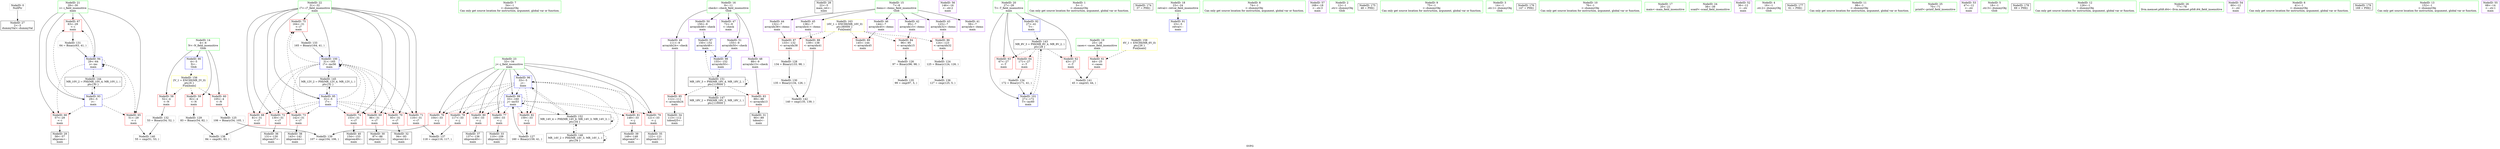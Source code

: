 digraph "SVFG" {
	label="SVFG";

	Node0x561632f11190 [shape=record,color=grey,label="{NodeID: 0\nNullPtr}"];
	Node0x561632f11190 -> Node0x561632f27310[style=solid];
	Node0x561632f2b5e0 [shape=record,color=blue,label="{NodeID: 90\n4\<--5\nN\<--\nGlob }"];
	Node0x561632f2b5e0 -> Node0x561632f38200[style=dashed];
	Node0x561632f10050 [shape=record,color=green,label="{NodeID: 7\n54\<--1\n\<--dummyObj\nCan only get source location for instruction, argument, global var or function.}"];
	Node0x561632f28470 [shape=record,color=blue,label="{NodeID: 97\n150\<--152\narrayidx48\<--\nmain\n}"];
	Node0x561632f28470 -> Node0x561632f28540[style=dashed];
	Node0x561632f26e30 [shape=record,color=green,label="{NodeID: 14\n4\<--6\nN\<--N_field_insensitive\nGlob }"];
	Node0x561632f26e30 -> Node0x561632f29be0[style=solid];
	Node0x561632f26e30 -> Node0x561632f29cb0[style=solid];
	Node0x561632f26e30 -> Node0x561632f29d80[style=solid];
	Node0x561632f26e30 -> Node0x561632f2b5e0[style=solid];
	Node0x561632f10d20 [shape=record,color=green,label="{NodeID: 21\n29\<--30\ni\<--i_field_insensitive\nmain\n}"];
	Node0x561632f10d20 -> Node0x561632f2a190[style=solid];
	Node0x561632f10d20 -> Node0x561632f2a260[style=solid];
	Node0x561632f10d20 -> Node0x561632f2a330[style=solid];
	Node0x561632f10d20 -> Node0x561632f2b850[style=solid];
	Node0x561632f10d20 -> Node0x561632f2b920[style=solid];
	Node0x561632f273a0 [shape=record,color=black,label="{NodeID: 28\n22\<--5\nmain_ret\<--\nmain\n}"];
	Node0x561632f27910 [shape=record,color=black,label="{NodeID: 35\n122\<--121\nidxprom31\<--\nmain\n}"];
	Node0x561632f28dc0 [shape=record,color=grey,label="{NodeID: 125\n106 = Binary(54, 105, )\n}"];
	Node0x561632f28dc0 -> Node0x561632f2f670[style=solid];
	Node0x561632f27ec0 [shape=record,color=purple,label="{NodeID: 42\n95\<--7\narrayidx15\<--items\nmain\n}"];
	Node0x561632f27ec0 -> Node0x561632f2b100[style=solid];
	Node0x561632f2ebf0 [shape=record,color=grey,label="{NodeID: 132\n53 = Binary(54, 52, )\n}"];
	Node0x561632f2ebf0 -> Node0x561632f2f7f0[style=solid];
	Node0x561632f29490 [shape=record,color=purple,label="{NodeID: 49\n111\<--9\narrayidx24\<--check\nmain\n}"];
	Node0x561632f29490 -> Node0x561632f2b1d0[style=solid];
	Node0x561632f2f670 [shape=record,color=grey,label="{NodeID: 139\n107 = cmp(104, 106, )\n}"];
	Node0x561632f29a40 [shape=record,color=purple,label="{NodeID: 56\n146\<--16\n\<--.str.2\nmain\n}"];
	Node0x561632f35000 [shape=record,color=black,label="{NodeID: 146\nMR_14V_2 = PHI(MR_14V_3, MR_14V_1, )\npts\{34 \}\n}"];
	Node0x561632f35000 -> Node0x561632f283a0[style=dashed];
	Node0x561632f35000 -> Node0x561632f35000[style=dashed];
	Node0x561632f35000 -> Node0x561632f36e00[style=dashed];
	Node0x561632f29ff0 [shape=record,color=red,label="{NodeID: 63\n67\<--27\n\<--T\nmain\n}"];
	Node0x561632f2a5a0 [shape=record,color=red,label="{NodeID: 70\n93\<--31\n\<--i7\nmain\n}"];
	Node0x561632f2a5a0 -> Node0x561632f276a0[style=solid];
	Node0x561632f2ab50 [shape=record,color=red,label="{NodeID: 77\n109\<--33\n\<--j\nmain\n}"];
	Node0x561632f2ab50 -> Node0x561632f27770[style=solid];
	Node0x561632f2b100 [shape=record,color=red,label="{NodeID: 84\n96\<--95\n\<--arrayidx15\nmain\n}"];
	Node0x561632f2b100 -> Node0x561632f28f40[style=solid];
	Node0x561632f104a0 [shape=record,color=green,label="{NodeID: 1\n5\<--1\n\<--dummyObj\nCan only get source location for instruction, argument, global var or function.}"];
	Node0x561632f40420 [shape=record,color=black,label="{NodeID: 174\n37 = PHI()\n}"];
	Node0x561632f2b6b0 [shape=record,color=blue,label="{NodeID: 91\n23\<--5\nretval\<--\nmain\n}"];
	Node0x561632f100e0 [shape=record,color=green,label="{NodeID: 8\n74\<--1\n\<--dummyObj\nCan only get source location for instruction, argument, global var or function.}"];
	Node0x561632f28540 [shape=record,color=blue,label="{NodeID: 98\n155\<--152\narrayidx50\<--\nmain\n}"];
	Node0x561632f28540 -> Node0x561632f36900[style=dashed];
	Node0x561632f11c20 [shape=record,color=green,label="{NodeID: 15\n7\<--8\nitems\<--items_field_insensitive\nGlob }"];
	Node0x561632f11c20 -> Node0x561632f27df0[style=solid];
	Node0x561632f11c20 -> Node0x561632f27ec0[style=solid];
	Node0x561632f11c20 -> Node0x561632f27f90[style=solid];
	Node0x561632f11c20 -> Node0x561632f28060[style=solid];
	Node0x561632f11c20 -> Node0x561632f28130[style=solid];
	Node0x561632f11c20 -> Node0x561632f28200[style=solid];
	Node0x561632f11740 [shape=record,color=green,label="{NodeID: 22\n31\<--32\ni7\<--i7_field_insensitive\nmain\n}"];
	Node0x561632f11740 -> Node0x561632f2a400[style=solid];
	Node0x561632f11740 -> Node0x561632f2a4d0[style=solid];
	Node0x561632f11740 -> Node0x561632f2a5a0[style=solid];
	Node0x561632f11740 -> Node0x561632f2a670[style=solid];
	Node0x561632f11740 -> Node0x561632f2a740[style=solid];
	Node0x561632f11740 -> Node0x561632f2a810[style=solid];
	Node0x561632f11740 -> Node0x561632f2a8e0[style=solid];
	Node0x561632f11740 -> Node0x561632f2a9b0[style=solid];
	Node0x561632f11740 -> Node0x561632f2b9f0[style=solid];
	Node0x561632f11740 -> Node0x561632f286e0[style=solid];
	Node0x561632f27430 [shape=record,color=black,label="{NodeID: 29\n58\<--57\nidxprom\<--\nmain\n}"];
	Node0x561632f279e0 [shape=record,color=black,label="{NodeID: 36\n131\<--130\nidxprom37\<--\nmain\n}"];
	Node0x561632f28f40 [shape=record,color=grey,label="{NodeID: 126\n97 = Binary(96, 98, )\n}"];
	Node0x561632f28f40 -> Node0x561632f2f070[style=solid];
	Node0x561632f27f90 [shape=record,color=purple,label="{NodeID: 43\n123\<--7\narrayidx32\<--items\nmain\n}"];
	Node0x561632f27f90 -> Node0x561632f2b2a0[style=solid];
	Node0x561632f2ed70 [shape=record,color=grey,label="{NodeID: 133\n165 = Binary(164, 41, )\n}"];
	Node0x561632f2ed70 -> Node0x561632f286e0[style=solid];
	Node0x561632f29560 [shape=record,color=purple,label="{NodeID: 50\n150\<--9\narrayidx48\<--check\nmain\n}"];
	Node0x561632f29560 -> Node0x561632f28470[style=solid];
	Node0x561632f2f7f0 [shape=record,color=grey,label="{NodeID: 140\n55 = cmp(51, 53, )\n}"];
	Node0x561632f29b10 [shape=record,color=purple,label="{NodeID: 57\n168\<--18\n\<--.str.3\nmain\n}"];
	Node0x561632f35500 [shape=record,color=black,label="{NodeID: 147\nMR_18V_2 = PHI(MR_18V_3, MR_18V_1, )\npts\{110000 \}\n}"];
	Node0x561632f35500 -> Node0x561632f36900[style=dashed];
	Node0x561632f2a0c0 [shape=record,color=red,label="{NodeID: 64\n171\<--27\n\<--T\nmain\n}"];
	Node0x561632f2a0c0 -> Node0x561632f2eef0[style=solid];
	Node0x561632f2a670 [shape=record,color=red,label="{NodeID: 71\n116\<--31\n\<--i7\nmain\n}"];
	Node0x561632f2a670 -> Node0x561632f2f370[style=solid];
	Node0x561632f2ac20 [shape=record,color=red,label="{NodeID: 78\n117\<--33\n\<--j\nmain\n}"];
	Node0x561632f2ac20 -> Node0x561632f2f370[style=solid];
	Node0x561632f2b1d0 [shape=record,color=red,label="{NodeID: 85\n112\<--111\n\<--arrayidx24\nmain\n}"];
	Node0x561632f2b1d0 -> Node0x561632f27840[style=solid];
	Node0x561632f0ff00 [shape=record,color=green,label="{NodeID: 2\n12\<--1\n.str\<--dummyObj\nGlob }"];
	Node0x561632f40520 [shape=record,color=black,label="{NodeID: 175\n48 = PHI()\n}"];
	Node0x561632f2b780 [shape=record,color=blue,label="{NodeID: 92\n27\<--41\nT\<--\nmain\n}"];
	Node0x561632f2b780 -> Node0x561632f34100[style=dashed];
	Node0x561632f10290 [shape=record,color=green,label="{NodeID: 9\n75\<--1\n\<--dummyObj\nCan only get source location for instruction, argument, global var or function.}"];
	Node0x561632f28610 [shape=record,color=blue,label="{NodeID: 99\n33\<--160\nj\<--inc53\nmain\n}"];
	Node0x561632f28610 -> Node0x561632f2aa80[style=dashed];
	Node0x561632f28610 -> Node0x561632f2ab50[style=dashed];
	Node0x561632f28610 -> Node0x561632f2ac20[style=dashed];
	Node0x561632f28610 -> Node0x561632f2acf0[style=dashed];
	Node0x561632f28610 -> Node0x561632f2adc0[style=dashed];
	Node0x561632f28610 -> Node0x561632f2ae90[style=dashed];
	Node0x561632f28610 -> Node0x561632f2af60[style=dashed];
	Node0x561632f28610 -> Node0x561632f28610[style=dashed];
	Node0x561632f28610 -> Node0x561632f36e00[style=dashed];
	Node0x561632f11ce0 [shape=record,color=green,label="{NodeID: 16\n9\<--11\ncheck\<--check_field_insensitive\nGlob }"];
	Node0x561632f11ce0 -> Node0x561632f282d0[style=solid];
	Node0x561632f11ce0 -> Node0x561632f293c0[style=solid];
	Node0x561632f11ce0 -> Node0x561632f29490[style=solid];
	Node0x561632f11ce0 -> Node0x561632f29560[style=solid];
	Node0x561632f11ce0 -> Node0x561632f29630[style=solid];
	Node0x561632f11810 [shape=record,color=green,label="{NodeID: 23\n33\<--34\nj\<--j_field_insensitive\nmain\n}"];
	Node0x561632f11810 -> Node0x561632f2aa80[style=solid];
	Node0x561632f11810 -> Node0x561632f2ab50[style=solid];
	Node0x561632f11810 -> Node0x561632f2ac20[style=solid];
	Node0x561632f11810 -> Node0x561632f2acf0[style=solid];
	Node0x561632f11810 -> Node0x561632f2adc0[style=solid];
	Node0x561632f11810 -> Node0x561632f2ae90[style=solid];
	Node0x561632f11810 -> Node0x561632f2af60[style=solid];
	Node0x561632f11810 -> Node0x561632f283a0[style=solid];
	Node0x561632f11810 -> Node0x561632f28610[style=solid];
	Node0x561632f27500 [shape=record,color=black,label="{NodeID: 30\n87\<--86\nidxprom12\<--\nmain\n}"];
	Node0x561632f27ab0 [shape=record,color=black,label="{NodeID: 37\n137\<--136\nidxprom40\<--\nmain\n}"];
	Node0x561632f290c0 [shape=record,color=grey,label="{NodeID: 127\n160 = Binary(159, 41, )\n}"];
	Node0x561632f290c0 -> Node0x561632f28610[style=solid];
	Node0x561632f28060 [shape=record,color=purple,label="{NodeID: 44\n132\<--7\narrayidx38\<--items\nmain\n}"];
	Node0x561632f28060 -> Node0x561632f2b370[style=solid];
	Node0x561632f2eef0 [shape=record,color=grey,label="{NodeID: 134\n172 = Binary(171, 41, )\n}"];
	Node0x561632f2eef0 -> Node0x561632f287b0[style=solid];
	Node0x561632f29630 [shape=record,color=purple,label="{NodeID: 51\n155\<--9\narrayidx50\<--check\nmain\n}"];
	Node0x561632f29630 -> Node0x561632f28540[style=solid];
	Node0x561632f2f970 [shape=record,color=grey,label="{NodeID: 141\n45 = cmp(43, 44, )\n}"];
	Node0x561632f29be0 [shape=record,color=red,label="{NodeID: 58\n52\<--4\n\<--N\nmain\n}"];
	Node0x561632f29be0 -> Node0x561632f2ebf0[style=solid];
	Node0x561632f2a190 [shape=record,color=red,label="{NodeID: 65\n51\<--29\n\<--i\nmain\n}"];
	Node0x561632f2a190 -> Node0x561632f2f7f0[style=solid];
	Node0x561632f2a740 [shape=record,color=red,label="{NodeID: 72\n130\<--31\n\<--i7\nmain\n}"];
	Node0x561632f2a740 -> Node0x561632f279e0[style=solid];
	Node0x561632f2acf0 [shape=record,color=red,label="{NodeID: 79\n121\<--33\n\<--j\nmain\n}"];
	Node0x561632f2acf0 -> Node0x561632f27910[style=solid];
	Node0x561632f2b2a0 [shape=record,color=red,label="{NodeID: 86\n124\<--123\n\<--arrayidx32\nmain\n}"];
	Node0x561632f2b2a0 -> Node0x561632f28c40[style=solid];
	Node0x561632f10970 [shape=record,color=green,label="{NodeID: 3\n14\<--1\n.str.1\<--dummyObj\nGlob }"];
	Node0x561632f40620 [shape=record,color=black,label="{NodeID: 176\n147 = PHI()\n}"];
	Node0x561632f2b850 [shape=record,color=blue,label="{NodeID: 93\n29\<--5\ni\<--\nmain\n}"];
	Node0x561632f2b850 -> Node0x561632f2a190[style=dashed];
	Node0x561632f2b850 -> Node0x561632f2a260[style=dashed];
	Node0x561632f2b850 -> Node0x561632f2a330[style=dashed];
	Node0x561632f2b850 -> Node0x561632f2b920[style=dashed];
	Node0x561632f2b850 -> Node0x561632f34600[style=dashed];
	Node0x561632f10360 [shape=record,color=green,label="{NodeID: 10\n76\<--1\n\<--dummyObj\nCan only get source location for instruction, argument, global var or function.}"];
	Node0x561632f286e0 [shape=record,color=blue,label="{NodeID: 100\n31\<--165\ni7\<--inc56\nmain\n}"];
	Node0x561632f286e0 -> Node0x561632f2a400[style=dashed];
	Node0x561632f286e0 -> Node0x561632f2a4d0[style=dashed];
	Node0x561632f286e0 -> Node0x561632f2a5a0[style=dashed];
	Node0x561632f286e0 -> Node0x561632f2a670[style=dashed];
	Node0x561632f286e0 -> Node0x561632f2a740[style=dashed];
	Node0x561632f286e0 -> Node0x561632f2a810[style=dashed];
	Node0x561632f286e0 -> Node0x561632f2a8e0[style=dashed];
	Node0x561632f286e0 -> Node0x561632f2a9b0[style=dashed];
	Node0x561632f286e0 -> Node0x561632f286e0[style=dashed];
	Node0x561632f286e0 -> Node0x561632f34b00[style=dashed];
	Node0x561632f11de0 [shape=record,color=green,label="{NodeID: 17\n20\<--21\nmain\<--main_field_insensitive\n}"];
	Node0x561632f118e0 [shape=record,color=green,label="{NodeID: 24\n38\<--39\nscanf\<--scanf_field_insensitive\n}"];
	Node0x561632f275d0 [shape=record,color=black,label="{NodeID: 31\n90\<--89\ntobool\<--\nmain\n}"];
	Node0x561632f27b80 [shape=record,color=black,label="{NodeID: 38\n143\<--142\nidxprom44\<--\nmain\n}"];
	Node0x561632f29240 [shape=record,color=grey,label="{NodeID: 128\n134 = Binary(133, 98, )\n}"];
	Node0x561632f29240 -> Node0x561632f2e8f0[style=solid];
	Node0x561632f28130 [shape=record,color=purple,label="{NodeID: 45\n138\<--7\narrayidx41\<--items\nmain\n}"];
	Node0x561632f28130 -> Node0x561632f2b440[style=solid];
	Node0x561632f2f070 [shape=record,color=grey,label="{NodeID: 135\n99 = cmp(97, 5, )\n}"];
	Node0x561632f29700 [shape=record,color=purple,label="{NodeID: 52\n36\<--12\n\<--.str\nmain\n}"];
	Node0x561632f2faf0 [shape=record,color=grey,label="{NodeID: 142\n140 = cmp(135, 139, )\n}"];
	Node0x561632f29cb0 [shape=record,color=red,label="{NodeID: 59\n82\<--4\n\<--N\nmain\n}"];
	Node0x561632f29cb0 -> Node0x561632f2e770[style=solid];
	Node0x561632f2a260 [shape=record,color=red,label="{NodeID: 66\n57\<--29\n\<--i\nmain\n}"];
	Node0x561632f2a260 -> Node0x561632f27430[style=solid];
	Node0x561632f38200 [shape=record,color=yellow,style=double,label="{NodeID: 156\n2V_1 = ENCHI(MR_2V_0)\npts\{6 \}\nFun[main]}"];
	Node0x561632f38200 -> Node0x561632f29be0[style=dashed];
	Node0x561632f38200 -> Node0x561632f29cb0[style=dashed];
	Node0x561632f38200 -> Node0x561632f29d80[style=dashed];
	Node0x561632f2a810 [shape=record,color=red,label="{NodeID: 73\n142\<--31\n\<--i7\nmain\n}"];
	Node0x561632f2a810 -> Node0x561632f27b80[style=solid];
	Node0x561632f39260 [shape=record,color=yellow,style=double,label="{NodeID: 163\n16V_1 = ENCHI(MR_16V_0)\npts\{80000 \}\nFun[main]}"];
	Node0x561632f39260 -> Node0x561632f2b100[style=dashed];
	Node0x561632f39260 -> Node0x561632f2b2a0[style=dashed];
	Node0x561632f39260 -> Node0x561632f2b370[style=dashed];
	Node0x561632f39260 -> Node0x561632f2b440[style=dashed];
	Node0x561632f39260 -> Node0x561632f2b510[style=dashed];
	Node0x561632f2adc0 [shape=record,color=red,label="{NodeID: 80\n136\<--33\n\<--j\nmain\n}"];
	Node0x561632f2adc0 -> Node0x561632f27ab0[style=solid];
	Node0x561632f2b370 [shape=record,color=red,label="{NodeID: 87\n133\<--132\n\<--arrayidx38\nmain\n}"];
	Node0x561632f2b370 -> Node0x561632f29240[style=solid];
	Node0x561632f10a00 [shape=record,color=green,label="{NodeID: 4\n16\<--1\n.str.2\<--dummyObj\nGlob }"];
	Node0x561632f40720 [shape=record,color=black,label="{NodeID: 177\n61 = PHI()\n}"];
	Node0x561632f2b920 [shape=record,color=blue,label="{NodeID: 94\n29\<--64\ni\<--inc\nmain\n}"];
	Node0x561632f2b920 -> Node0x561632f2a190[style=dashed];
	Node0x561632f2b920 -> Node0x561632f2a260[style=dashed];
	Node0x561632f2b920 -> Node0x561632f2a330[style=dashed];
	Node0x561632f2b920 -> Node0x561632f2b920[style=dashed];
	Node0x561632f2b920 -> Node0x561632f34600[style=dashed];
	Node0x561632f10e80 [shape=record,color=green,label="{NodeID: 11\n98\<--1\n\<--dummyObj\nCan only get source location for instruction, argument, global var or function.}"];
	Node0x561632f287b0 [shape=record,color=blue,label="{NodeID: 101\n27\<--172\nT\<--inc60\nmain\n}"];
	Node0x561632f287b0 -> Node0x561632f34100[style=dashed];
	Node0x561632f10af0 [shape=record,color=green,label="{NodeID: 18\n23\<--24\nretval\<--retval_field_insensitive\nmain\n}"];
	Node0x561632f10af0 -> Node0x561632f2b6b0[style=solid];
	Node0x561632f119b0 [shape=record,color=green,label="{NodeID: 25\n70\<--71\nprintf\<--printf_field_insensitive\n}"];
	Node0x561632f276a0 [shape=record,color=black,label="{NodeID: 32\n94\<--93\nidxprom14\<--\nmain\n}"];
	Node0x561632f27c50 [shape=record,color=black,label="{NodeID: 39\n149\<--148\nidxprom47\<--\nmain\n}"];
	Node0x561632f2e770 [shape=record,color=grey,label="{NodeID: 129\n83 = Binary(54, 82, )\n}"];
	Node0x561632f2e770 -> Node0x561632f2f4f0[style=solid];
	Node0x561632f28200 [shape=record,color=purple,label="{NodeID: 46\n144\<--7\narrayidx45\<--items\nmain\n}"];
	Node0x561632f28200 -> Node0x561632f2b510[style=solid];
	Node0x561632f2f1f0 [shape=record,color=grey,label="{NodeID: 136\n127 = cmp(125, 5, )\n}"];
	Node0x561632f297d0 [shape=record,color=purple,label="{NodeID: 53\n47\<--12\n\<--.str\nmain\n}"];
	Node0x561632f34100 [shape=record,color=black,label="{NodeID: 143\nMR_8V_3 = PHI(MR_8V_4, MR_8V_2, )\npts\{28 \}\n}"];
	Node0x561632f34100 -> Node0x561632f29f20[style=dashed];
	Node0x561632f34100 -> Node0x561632f29ff0[style=dashed];
	Node0x561632f34100 -> Node0x561632f2a0c0[style=dashed];
	Node0x561632f34100 -> Node0x561632f287b0[style=dashed];
	Node0x561632f29d80 [shape=record,color=red,label="{NodeID: 60\n105\<--4\n\<--N\nmain\n}"];
	Node0x561632f29d80 -> Node0x561632f28dc0[style=solid];
	Node0x561632f2a330 [shape=record,color=red,label="{NodeID: 67\n63\<--29\n\<--i\nmain\n}"];
	Node0x561632f2a330 -> Node0x561632f2ea70[style=solid];
	Node0x561632f2a8e0 [shape=record,color=red,label="{NodeID: 74\n153\<--31\n\<--i7\nmain\n}"];
	Node0x561632f2a8e0 -> Node0x561632f27d20[style=solid];
	Node0x561632f2ae90 [shape=record,color=red,label="{NodeID: 81\n148\<--33\n\<--j\nmain\n}"];
	Node0x561632f2ae90 -> Node0x561632f27c50[style=solid];
	Node0x561632f2b440 [shape=record,color=red,label="{NodeID: 88\n139\<--138\n\<--arrayidx41\nmain\n}"];
	Node0x561632f2b440 -> Node0x561632f2faf0[style=solid];
	Node0x561632f269f0 [shape=record,color=green,label="{NodeID: 5\n18\<--1\n.str.3\<--dummyObj\nGlob }"];
	Node0x561632f40820 [shape=record,color=black,label="{NodeID: 178\n69 = PHI()\n}"];
	Node0x561632f2b9f0 [shape=record,color=blue,label="{NodeID: 95\n31\<--5\ni7\<--\nmain\n}"];
	Node0x561632f2b9f0 -> Node0x561632f2a400[style=dashed];
	Node0x561632f2b9f0 -> Node0x561632f2a4d0[style=dashed];
	Node0x561632f2b9f0 -> Node0x561632f2a5a0[style=dashed];
	Node0x561632f2b9f0 -> Node0x561632f2a670[style=dashed];
	Node0x561632f2b9f0 -> Node0x561632f2a740[style=dashed];
	Node0x561632f2b9f0 -> Node0x561632f2a810[style=dashed];
	Node0x561632f2b9f0 -> Node0x561632f2a8e0[style=dashed];
	Node0x561632f2b9f0 -> Node0x561632f2a9b0[style=dashed];
	Node0x561632f2b9f0 -> Node0x561632f286e0[style=dashed];
	Node0x561632f2b9f0 -> Node0x561632f34b00[style=dashed];
	Node0x561632f10f80 [shape=record,color=green,label="{NodeID: 12\n126\<--1\n\<--dummyObj\nCan only get source location for instruction, argument, global var or function.}"];
	Node0x561632f10b80 [shape=record,color=green,label="{NodeID: 19\n25\<--26\ncases\<--cases_field_insensitive\nmain\n}"];
	Node0x561632f10b80 -> Node0x561632f29e50[style=solid];
	Node0x561632f11ab0 [shape=record,color=green,label="{NodeID: 26\n77\<--78\nllvm.memset.p0i8.i64\<--llvm.memset.p0i8.i64_field_insensitive\n}"];
	Node0x561632f27770 [shape=record,color=black,label="{NodeID: 33\n110\<--109\nidxprom23\<--\nmain\n}"];
	Node0x561632f27d20 [shape=record,color=black,label="{NodeID: 40\n154\<--153\nidxprom49\<--\nmain\n}"];
	Node0x561632f2e8f0 [shape=record,color=grey,label="{NodeID: 130\n135 = Binary(134, 126, )\n}"];
	Node0x561632f2e8f0 -> Node0x561632f2faf0[style=solid];
	Node0x561632f282d0 [shape=record,color=purple,label="{NodeID: 47\n72\<--9\n\<--check\nmain\n}"];
	Node0x561632f2f370 [shape=record,color=grey,label="{NodeID: 137\n118 = cmp(116, 117, )\n}"];
	Node0x561632f298a0 [shape=record,color=purple,label="{NodeID: 54\n60\<--12\n\<--.str\nmain\n}"];
	Node0x561632f34600 [shape=record,color=black,label="{NodeID: 144\nMR_10V_2 = PHI(MR_10V_4, MR_10V_1, )\npts\{30 \}\n}"];
	Node0x561632f34600 -> Node0x561632f2b850[style=dashed];
	Node0x561632f29e50 [shape=record,color=red,label="{NodeID: 61\n44\<--25\n\<--cases\nmain\n}"];
	Node0x561632f29e50 -> Node0x561632f2f970[style=solid];
	Node0x561632f36900 [shape=record,color=black,label="{NodeID: 151\nMR_18V_3 = PHI(MR_18V_4, MR_18V_2, )\npts\{110000 \}\n}"];
	Node0x561632f36900 -> Node0x561632f2b030[style=dashed];
	Node0x561632f36900 -> Node0x561632f2b1d0[style=dashed];
	Node0x561632f36900 -> Node0x561632f28470[style=dashed];
	Node0x561632f36900 -> Node0x561632f35500[style=dashed];
	Node0x561632f36900 -> Node0x561632f36900[style=dashed];
	Node0x561632f2a400 [shape=record,color=red,label="{NodeID: 68\n81\<--31\n\<--i7\nmain\n}"];
	Node0x561632f2a400 -> Node0x561632f2f4f0[style=solid];
	Node0x561632f38e00 [shape=record,color=yellow,style=double,label="{NodeID: 158\n6V_1 = ENCHI(MR_6V_0)\npts\{26 \}\nFun[main]}"];
	Node0x561632f38e00 -> Node0x561632f29e50[style=dashed];
	Node0x561632f2a9b0 [shape=record,color=red,label="{NodeID: 75\n164\<--31\n\<--i7\nmain\n}"];
	Node0x561632f2a9b0 -> Node0x561632f2ed70[style=solid];
	Node0x561632f2af60 [shape=record,color=red,label="{NodeID: 82\n159\<--33\n\<--j\nmain\n}"];
	Node0x561632f2af60 -> Node0x561632f290c0[style=solid];
	Node0x561632f2b510 [shape=record,color=red,label="{NodeID: 89\n145\<--144\n\<--arrayidx45\nmain\n}"];
	Node0x561632f26a80 [shape=record,color=green,label="{NodeID: 6\n41\<--1\n\<--dummyObj\nCan only get source location for instruction, argument, global var or function.}"];
	Node0x561632f40920 [shape=record,color=black,label="{NodeID: 179\n169 = PHI()\n}"];
	Node0x561632f283a0 [shape=record,color=blue,label="{NodeID: 96\n33\<--5\nj\<--\nmain\n}"];
	Node0x561632f283a0 -> Node0x561632f2aa80[style=dashed];
	Node0x561632f283a0 -> Node0x561632f2ab50[style=dashed];
	Node0x561632f283a0 -> Node0x561632f2ac20[style=dashed];
	Node0x561632f283a0 -> Node0x561632f2acf0[style=dashed];
	Node0x561632f283a0 -> Node0x561632f2adc0[style=dashed];
	Node0x561632f283a0 -> Node0x561632f2ae90[style=dashed];
	Node0x561632f283a0 -> Node0x561632f2af60[style=dashed];
	Node0x561632f283a0 -> Node0x561632f28610[style=dashed];
	Node0x561632f283a0 -> Node0x561632f36e00[style=dashed];
	Node0x561632f26d30 [shape=record,color=green,label="{NodeID: 13\n152\<--1\n\<--dummyObj\nCan only get source location for instruction, argument, global var or function.}"];
	Node0x561632f10c50 [shape=record,color=green,label="{NodeID: 20\n27\<--28\nT\<--T_field_insensitive\nmain\n}"];
	Node0x561632f10c50 -> Node0x561632f29f20[style=solid];
	Node0x561632f10c50 -> Node0x561632f29ff0[style=solid];
	Node0x561632f10c50 -> Node0x561632f2a0c0[style=solid];
	Node0x561632f10c50 -> Node0x561632f2b780[style=solid];
	Node0x561632f10c50 -> Node0x561632f287b0[style=solid];
	Node0x561632f27310 [shape=record,color=black,label="{NodeID: 27\n2\<--3\ndummyVal\<--dummyVal\n}"];
	Node0x561632f27840 [shape=record,color=black,label="{NodeID: 34\n113\<--112\ntobool25\<--\nmain\n}"];
	Node0x561632f28c40 [shape=record,color=grey,label="{NodeID: 124\n125 = Binary(124, 126, )\n}"];
	Node0x561632f28c40 -> Node0x561632f2f1f0[style=solid];
	Node0x561632f27df0 [shape=record,color=purple,label="{NodeID: 41\n59\<--7\narrayidx\<--items\nmain\n}"];
	Node0x561632f2ea70 [shape=record,color=grey,label="{NodeID: 131\n64 = Binary(63, 41, )\n}"];
	Node0x561632f2ea70 -> Node0x561632f2b920[style=solid];
	Node0x561632f293c0 [shape=record,color=purple,label="{NodeID: 48\n88\<--9\narrayidx13\<--check\nmain\n}"];
	Node0x561632f293c0 -> Node0x561632f2b030[style=solid];
	Node0x561632f2f4f0 [shape=record,color=grey,label="{NodeID: 138\n84 = cmp(81, 83, )\n}"];
	Node0x561632f29970 [shape=record,color=purple,label="{NodeID: 55\n68\<--14\n\<--.str.1\nmain\n}"];
	Node0x561632f34b00 [shape=record,color=black,label="{NodeID: 145\nMR_12V_2 = PHI(MR_12V_4, MR_12V_1, )\npts\{32 \}\n}"];
	Node0x561632f34b00 -> Node0x561632f2b9f0[style=dashed];
	Node0x561632f29f20 [shape=record,color=red,label="{NodeID: 62\n43\<--27\n\<--T\nmain\n}"];
	Node0x561632f29f20 -> Node0x561632f2f970[style=solid];
	Node0x561632f36e00 [shape=record,color=black,label="{NodeID: 152\nMR_14V_4 = PHI(MR_14V_6, MR_14V_3, MR_14V_3, )\npts\{34 \}\n}"];
	Node0x561632f36e00 -> Node0x561632f283a0[style=dashed];
	Node0x561632f36e00 -> Node0x561632f35000[style=dashed];
	Node0x561632f36e00 -> Node0x561632f36e00[style=dashed];
	Node0x561632f2a4d0 [shape=record,color=red,label="{NodeID: 69\n86\<--31\n\<--i7\nmain\n}"];
	Node0x561632f2a4d0 -> Node0x561632f27500[style=solid];
	Node0x561632f2aa80 [shape=record,color=red,label="{NodeID: 76\n104\<--33\n\<--j\nmain\n}"];
	Node0x561632f2aa80 -> Node0x561632f2f670[style=solid];
	Node0x561632f2b030 [shape=record,color=red,label="{NodeID: 83\n89\<--88\n\<--arrayidx13\nmain\n}"];
	Node0x561632f2b030 -> Node0x561632f275d0[style=solid];
}
